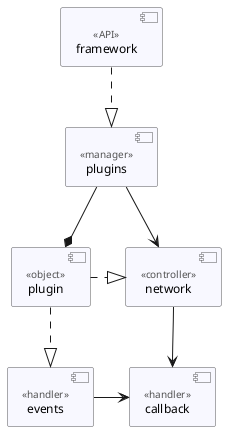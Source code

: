 @startuml Cogspinner

skinparam ClassFontSize 12pt
skinparam ClassFontName Consolas
skinparam ComponentBackgroundColor GhostWhite
skinparam ComponentBorderColor #565656
skinparam ComponentFontStyle normal
skinparam ComponentFontSize 12pt
skinparam ComponentFontName Consolas
skinparam ComponentStereotypeFontName Consolas
skinparam ComponentStereotypeFontSize 10pt
skinparam ComponentStereotypeFontColor #515151
skinparam InterfaceBackgroundColor Orange
skinparam NoteFontName Franklin Gothic Medium
skinparam NoteFontSize 12pt
skinparam NoteFontColor black
skinparam NoteBackgroundColor #FEFFDD
skinparam NoteBorderColor #96968D
skinparam ArrowFontName Consolas
skinparam ArrowFontSize 10pt

component "framework" as Framework <<API>>
component "plugins" as Plugins <<manager>>

Framework ..|> Plugins

component "plugin" as Plugin <<object>>

Plugins --* Plugin

component "network" as Network <<controller>>
component "events" as Event <<handler>>

Plugins -> Network

Plugin .|> Network
Plugin ..|> Event

component "callback" as Dispatch <<handler>>

Network -> Dispatch
Event -> Dispatch

'component "locales" as Locale <<manager>>

'Framework .left.|> Locale
'Plugin -> Locale

@enduml